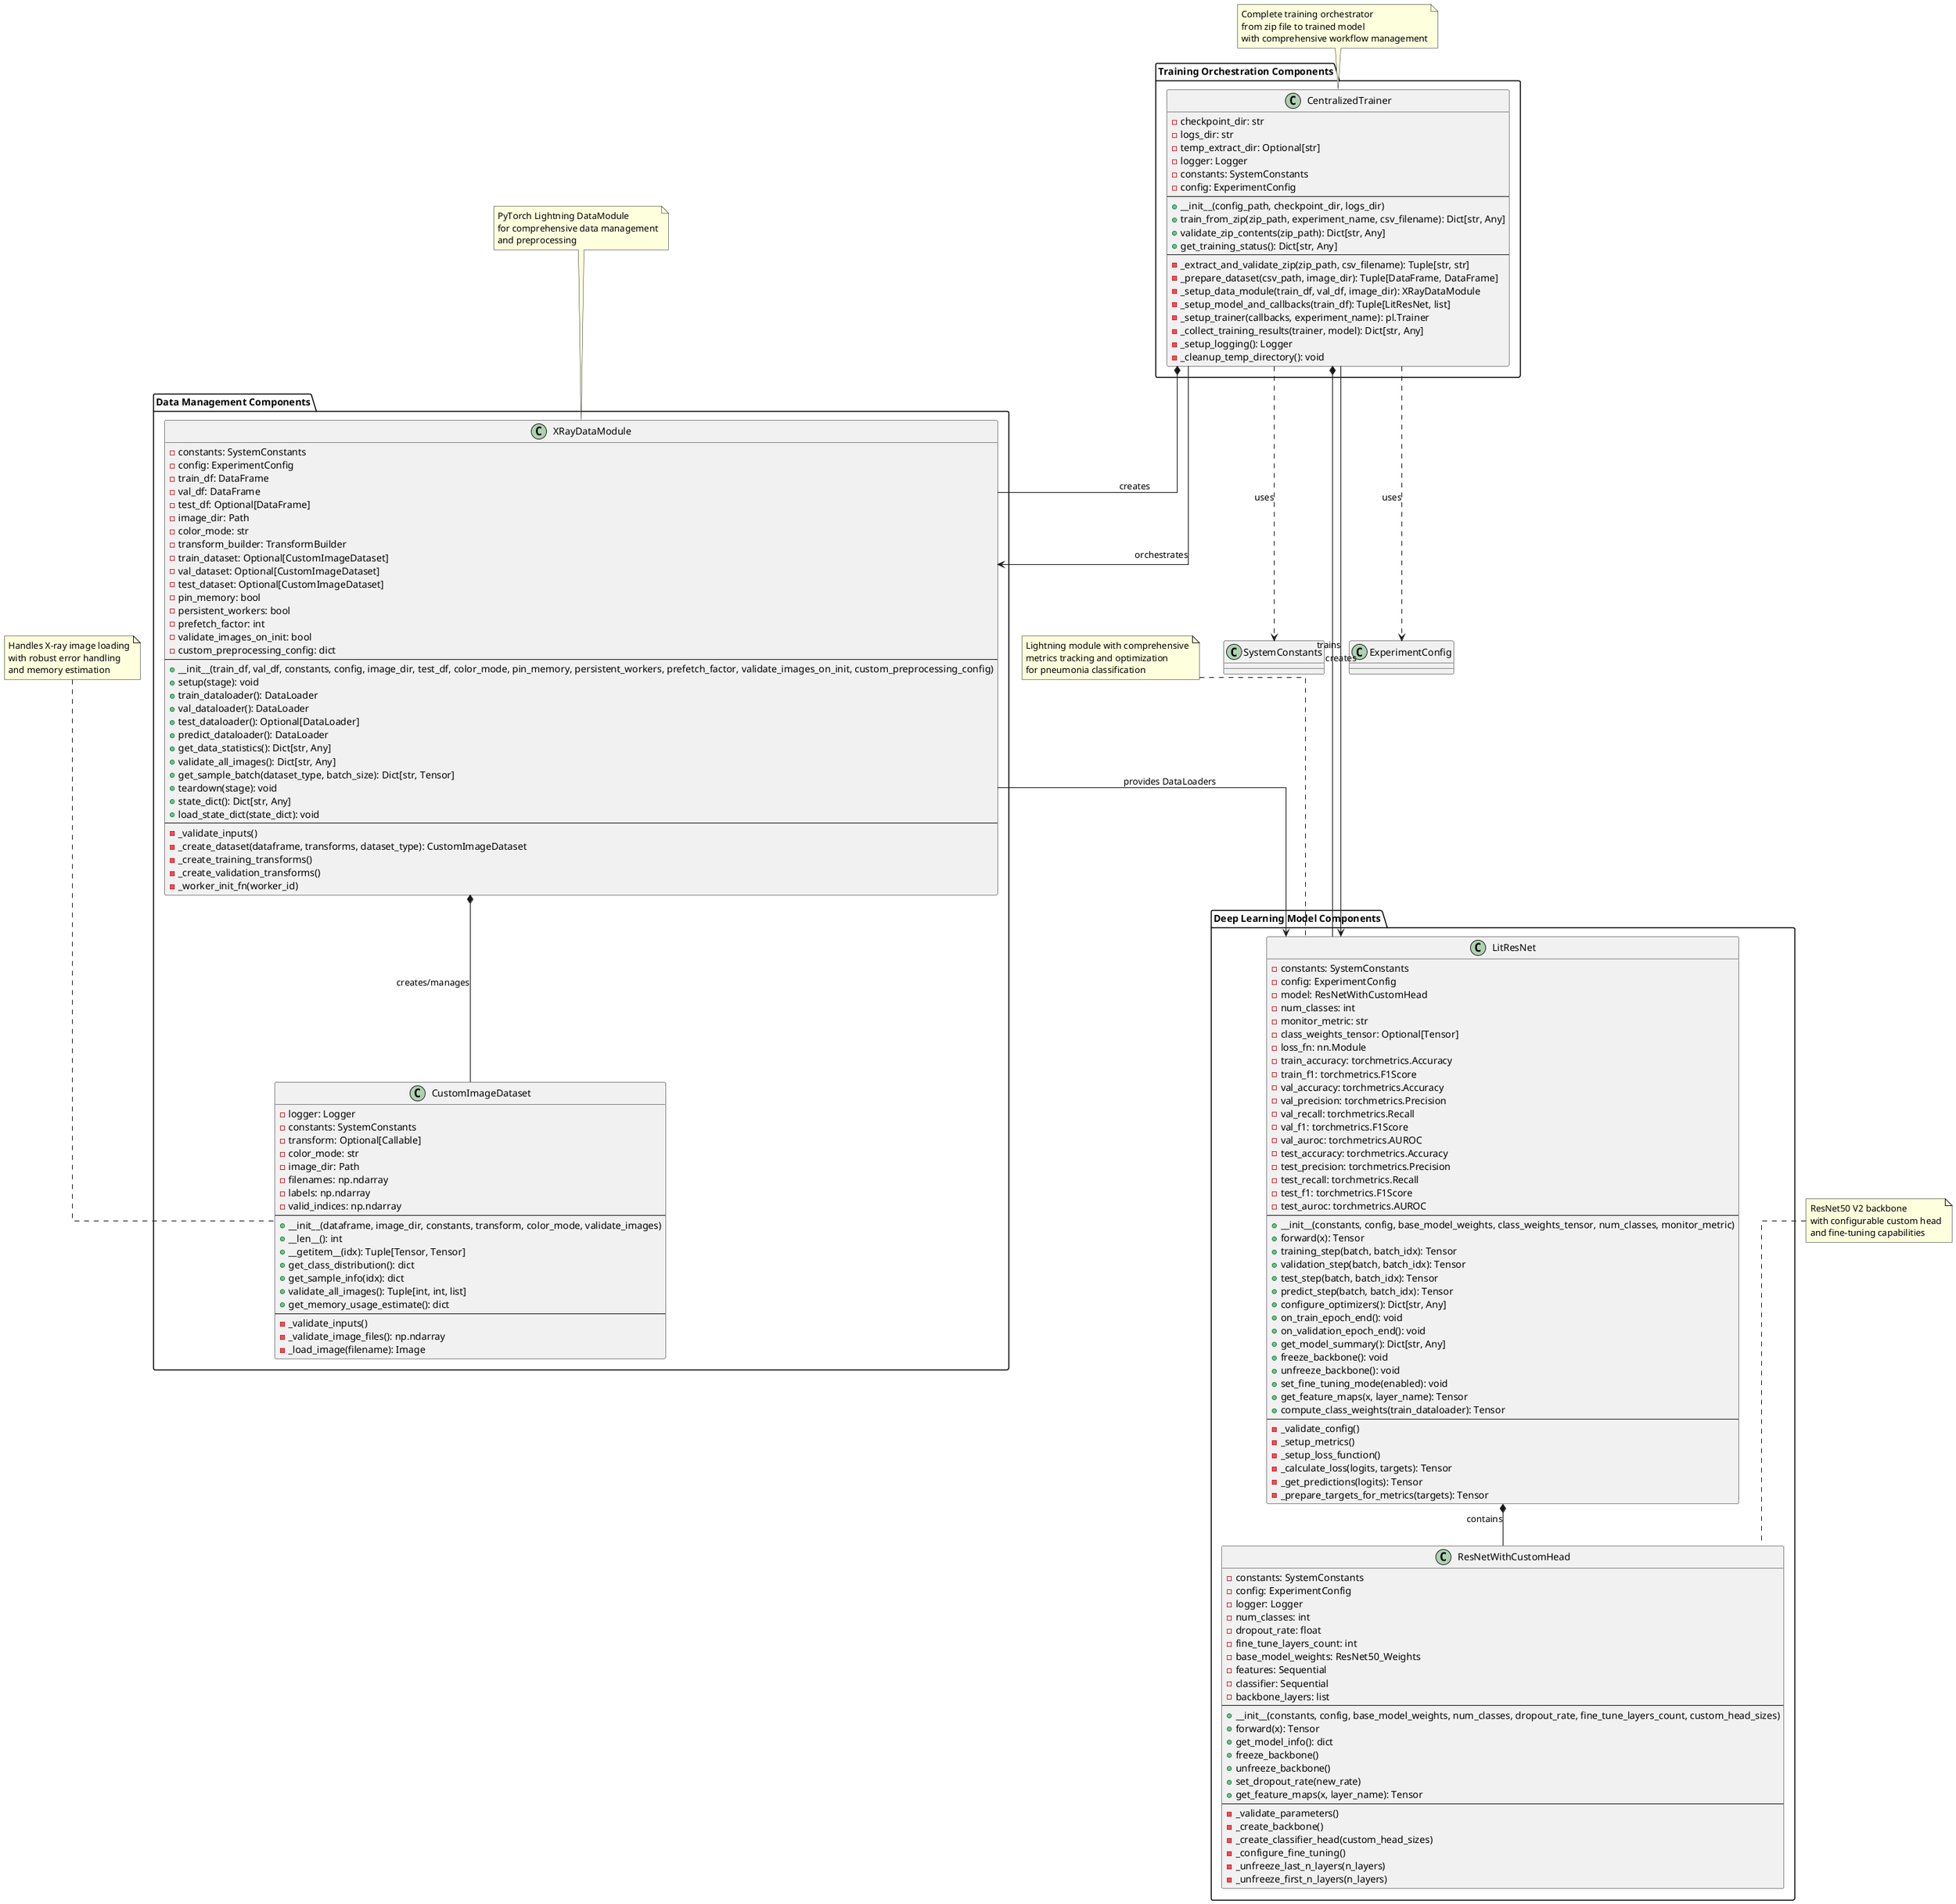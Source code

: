 @startuml
skinparam linetype ortho

package "Data Management Components" {

  class CustomImageDataset {
    -logger: Logger
    -constants: SystemConstants
    -transform: Optional[Callable]
    -color_mode: str
    -image_dir: Path
    -filenames: np.ndarray
    -labels: np.ndarray
    -valid_indices: np.ndarray
    --
    +__init__(dataframe, image_dir, constants, transform, color_mode, validate_images)
    +__len__(): int
    +__getitem__(idx): Tuple[Tensor, Tensor]
    +get_class_distribution(): dict
    +get_sample_info(idx): dict
    +validate_all_images(): Tuple[int, int, list]
    +get_memory_usage_estimate(): dict
    --
    -_validate_inputs()
    -_validate_image_files(): np.ndarray
    -_load_image(filename): Image
  }

  class XRayDataModule {
    -constants: SystemConstants
    -config: ExperimentConfig
    -train_df: DataFrame
    -val_df: DataFrame
    -test_df: Optional[DataFrame]
    -image_dir: Path
    -color_mode: str
    -transform_builder: TransformBuilder
    -train_dataset: Optional[CustomImageDataset]
    -val_dataset: Optional[CustomImageDataset]
    -test_dataset: Optional[CustomImageDataset]
    -pin_memory: bool
    -persistent_workers: bool
    -prefetch_factor: int
    -validate_images_on_init: bool
    -custom_preprocessing_config: dict
    --
    +__init__(train_df, val_df, constants, config, image_dir, test_df, color_mode, pin_memory, persistent_workers, prefetch_factor, validate_images_on_init, custom_preprocessing_config)
    +setup(stage): void
    +train_dataloader(): DataLoader
    +val_dataloader(): DataLoader
    +test_dataloader(): Optional[DataLoader]
    +predict_dataloader(): DataLoader
    +get_data_statistics(): Dict[str, Any]
    +validate_all_images(): Dict[str, Any]
    +get_sample_batch(dataset_type, batch_size): Dict[str, Tensor]
    +teardown(stage): void
    +state_dict(): Dict[str, Any]
    +load_state_dict(state_dict): void
    --
    -_validate_inputs()
    -_create_dataset(dataframe, transforms, dataset_type): CustomImageDataset
    -_create_training_transforms()
    -_create_validation_transforms()
    -_worker_init_fn(worker_id)
  }

}

package "Deep Learning Model Components" {

  class ResNetWithCustomHead {
    -constants: SystemConstants
    -config: ExperimentConfig
    -logger: Logger
    -num_classes: int
    -dropout_rate: float
    -fine_tune_layers_count: int
    -base_model_weights: ResNet50_Weights
    -features: Sequential
    -classifier: Sequential
    -backbone_layers: list
    --
    +__init__(constants, config, base_model_weights, num_classes, dropout_rate, fine_tune_layers_count, custom_head_sizes)
    +forward(x): Tensor
    +get_model_info(): dict
    +freeze_backbone()
    +unfreeze_backbone()
    +set_dropout_rate(new_rate)
    +get_feature_maps(x, layer_name): Tensor
    --
    -_validate_parameters()
    -_create_backbone()
    -_create_classifier_head(custom_head_sizes)
    -_configure_fine_tuning()
    -_unfreeze_last_n_layers(n_layers)
    -_unfreeze_first_n_layers(n_layers)
  }

  class LitResNet {
    -constants: SystemConstants
    -config: ExperimentConfig
    -model: ResNetWithCustomHead
    -num_classes: int
    -monitor_metric: str
    -class_weights_tensor: Optional[Tensor]
    -loss_fn: nn.Module
    -train_accuracy: torchmetrics.Accuracy
    -train_f1: torchmetrics.F1Score
    -val_accuracy: torchmetrics.Accuracy
    -val_precision: torchmetrics.Precision
    -val_recall: torchmetrics.Recall
    -val_f1: torchmetrics.F1Score
    -val_auroc: torchmetrics.AUROC
    -test_accuracy: torchmetrics.Accuracy
    -test_precision: torchmetrics.Precision
    -test_recall: torchmetrics.Recall
    -test_f1: torchmetrics.F1Score
    -test_auroc: torchmetrics.AUROC
    --
    +__init__(constants, config, base_model_weights, class_weights_tensor, num_classes, monitor_metric)
    +forward(x): Tensor
    +training_step(batch, batch_idx): Tensor
    +validation_step(batch, batch_idx): Tensor
    +test_step(batch, batch_idx): Tensor
    +predict_step(batch, batch_idx): Tensor
    +configure_optimizers(): Dict[str, Any]
    +on_train_epoch_end(): void
    +on_validation_epoch_end(): void
    +get_model_summary(): Dict[str, Any]
    +freeze_backbone(): void
    +unfreeze_backbone(): void
    +set_fine_tuning_mode(enabled): void
    +get_feature_maps(x, layer_name): Tensor
    +compute_class_weights(train_dataloader): Tensor
    --
    -_validate_config()
    -_setup_metrics()
    -_setup_loss_function()
    -_calculate_loss(logits, targets): Tensor
    -_get_predictions(logits): Tensor
    -_prepare_targets_for_metrics(targets): Tensor
  }

}

package "Training Orchestration Components" {

  class CentralizedTrainer {
    -checkpoint_dir: str
    -logs_dir: str
    -temp_extract_dir: Optional[str]
    -logger: Logger
    -constants: SystemConstants
    -config: ExperimentConfig
    --
    +__init__(config_path, checkpoint_dir, logs_dir)
    +train_from_zip(zip_path, experiment_name, csv_filename): Dict[str, Any]
    +validate_zip_contents(zip_path): Dict[str, Any]
    +get_training_status(): Dict[str, Any]
    --
    -_extract_and_validate_zip(zip_path, csv_filename): Tuple[str, str]
    -_prepare_dataset(csv_path, image_dir): Tuple[DataFrame, DataFrame]
    -_setup_data_module(train_df, val_df, image_dir): XRayDataModule
    -_setup_model_and_callbacks(train_df): Tuple[LitResNet, list]
    -_setup_trainer(callbacks, experiment_name): pl.Trainer
    -_collect_training_results(trainer, model): Dict[str, Any]
    -_setup_logging(): Logger
    -_cleanup_temp_directory(): void
  }

}


' Composition relationships
XRayDataModule *-- CustomImageDataset : creates/manages
LitResNet *-- ResNetWithCustomHead : contains
CentralizedTrainer *-- XRayDataModule : creates
CentralizedTrainer *-- LitResNet : creates



' Dependencies
CentralizedTrainer ..> SystemConstants : uses
CentralizedTrainer ..> ExperimentConfig : uses

' Data flow
XRayDataModule --> LitResNet : provides DataLoaders
CentralizedTrainer --> XRayDataModule : orchestrates
CentralizedTrainer --> LitResNet : trains

note top of CustomImageDataset : Handles X-ray image loading\nwith robust error handling\nand memory estimation

note top of XRayDataModule : PyTorch Lightning DataModule\nfor comprehensive data management\nand preprocessing

note top of ResNetWithCustomHead : ResNet50 V2 backbone\nwith configurable custom head\nand fine-tuning capabilities

note top of LitResNet : Lightning module with comprehensive\nmetrics tracking and optimization\nfor pneumonia classification

note top of CentralizedTrainer : Complete training orchestrator\nfrom zip file to trained model\nwith comprehensive workflow management

@enduml
